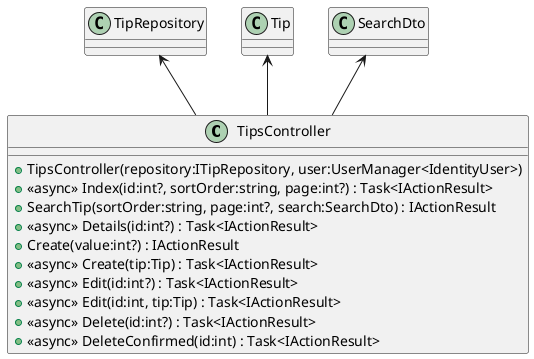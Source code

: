 @startuml
class TipsController {
    + TipsController(repository:ITipRepository, user:UserManager<IdentityUser>)
    + <<async>> Index(id:int?, sortOrder:string, page:int?) : Task<IActionResult>
    + SearchTip(sortOrder:string, page:int?, search:SearchDto) : IActionResult
    + <<async>> Details(id:int?) : Task<IActionResult>
    + Create(value:int?) : IActionResult
    + <<async>> Create(tip:Tip) : Task<IActionResult>
    + <<async>> Edit(id:int?) : Task<IActionResult>
    + <<async>> Edit(id:int, tip:Tip) : Task<IActionResult>
    + <<async>> Delete(id:int?) : Task<IActionResult>
    + <<async>> DeleteConfirmed(id:int) : Task<IActionResult>
}
TipRepository <-- TipsController
Tip <-- TipsController
SearchDto <-- TipsController
@enduml
